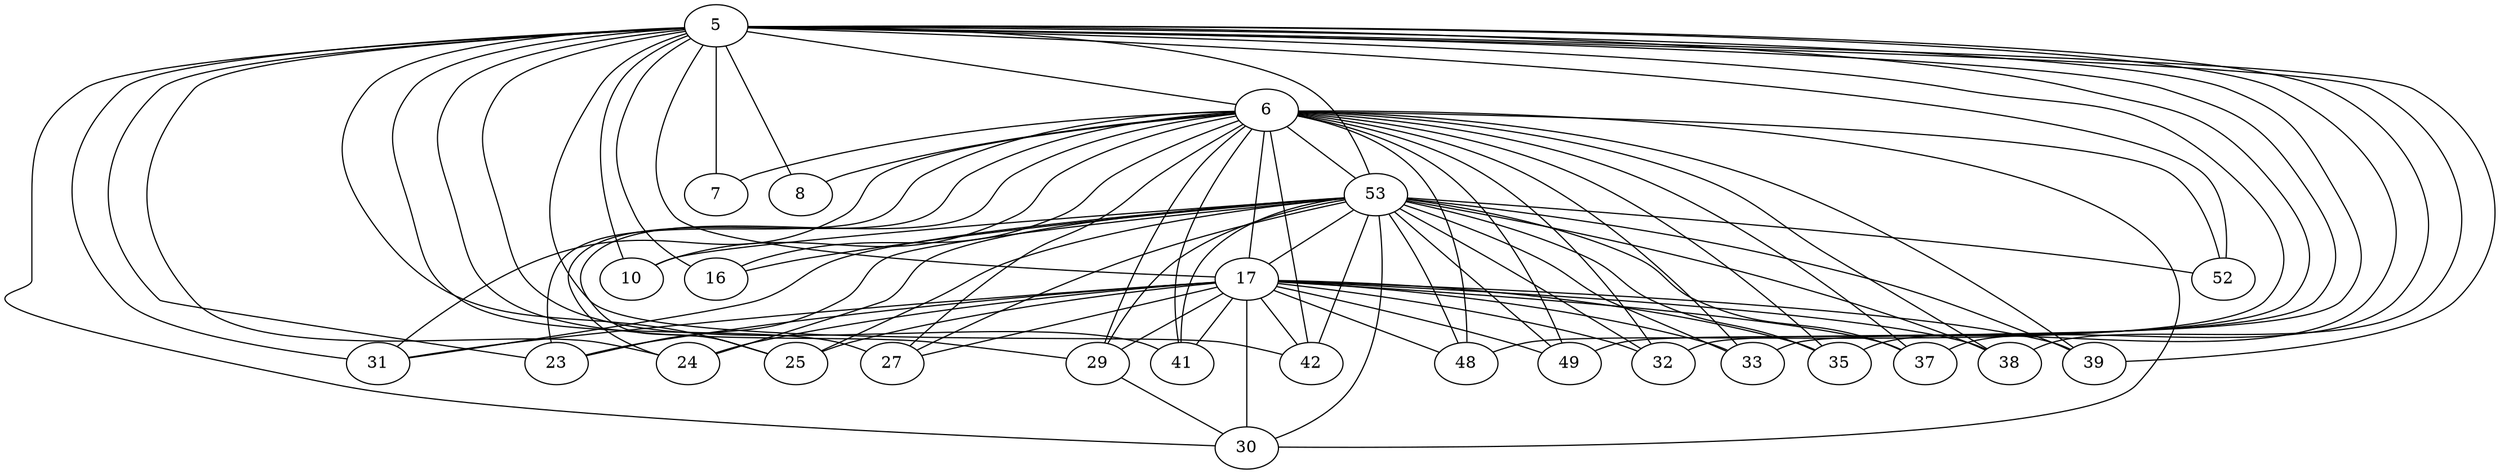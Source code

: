 strict graph{
5 -- 6
5 -- 7
6 -- 7
5 -- 8
6 -- 8
5 -- 10
53 -- 10
6 -- 10
5 -- 16
53 -- 16
6 -- 16
5 -- 17
53 -- 17
6 -- 17
17 -- 23
5 -- 23
53 -- 23
6 -- 23
17 -- 24
5 -- 24
53 -- 24
6 -- 24
17 -- 25
5 -- 25
53 -- 25
6 -- 25
17 -- 27
5 -- 27
53 -- 27
6 -- 27
17 -- 29
5 -- 29
53 -- 29
6 -- 29
17 -- 30
5 -- 30
53 -- 30
6 -- 30
29 -- 30
17 -- 31
5 -- 31
53 -- 31
6 -- 31
17 -- 32
5 -- 32
53 -- 32
6 -- 32
17 -- 33
5 -- 33
53 -- 33
6 -- 33
17 -- 35
5 -- 35
53 -- 35
6 -- 35
17 -- 37
5 -- 37
53 -- 37
6 -- 37
17 -- 38
5 -- 38
53 -- 38
6 -- 38
17 -- 39
5 -- 39
53 -- 39
6 -- 39
17 -- 41
5 -- 41
53 -- 41
6 -- 41
17 -- 42
5 -- 42
53 -- 42
6 -- 42
17 -- 48
5 -- 48
53 -- 48
6 -- 48
17 -- 49
5 -- 49
53 -- 49
6 -- 49
5 -- 52
53 -- 52
6 -- 52
5 -- 53
6 -- 53
}
